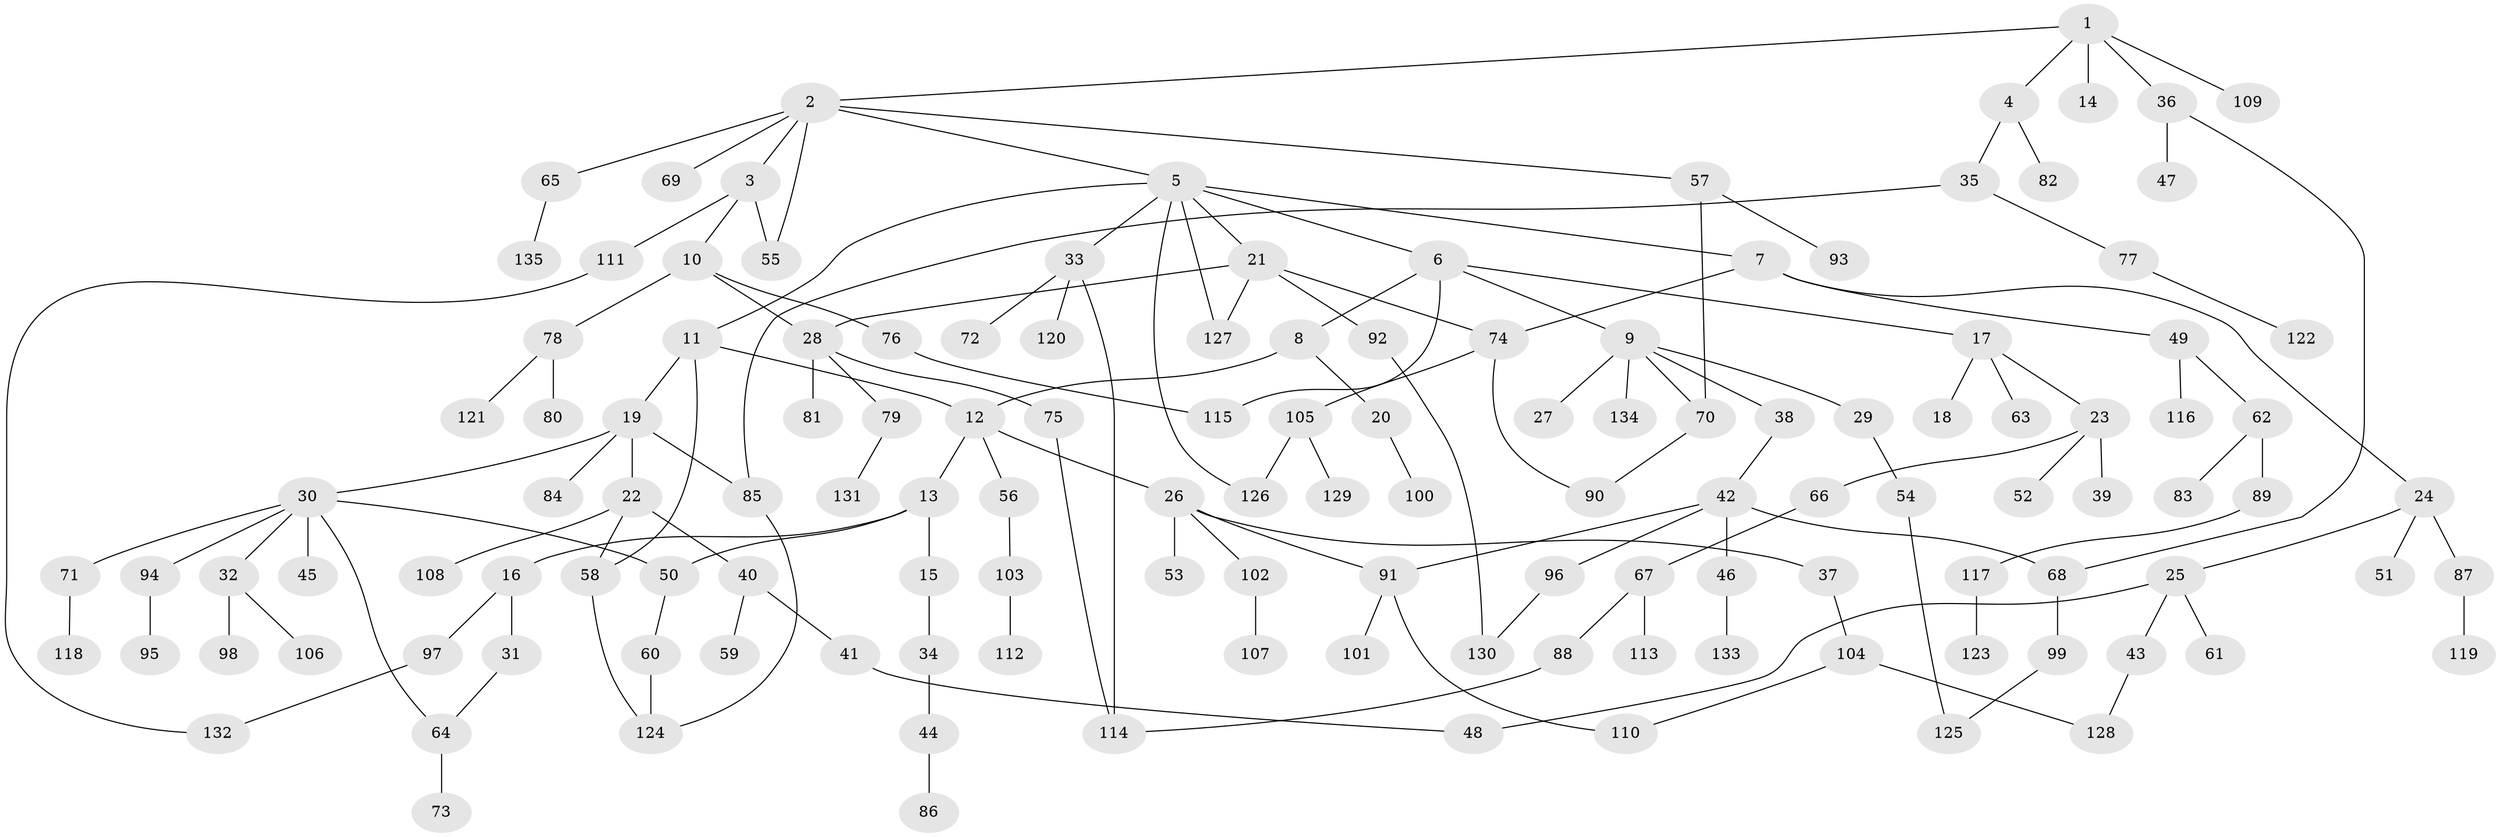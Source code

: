 // coarse degree distribution, {4: 0.11764705882352941, 5: 0.058823529411764705, 3: 0.19117647058823528, 2: 0.3088235294117647, 8: 0.014705882352941176, 7: 0.014705882352941176, 1: 0.2647058823529412, 6: 0.029411764705882353}
// Generated by graph-tools (version 1.1) at 2025/49/03/04/25 22:49:12]
// undirected, 135 vertices, 159 edges
graph export_dot {
  node [color=gray90,style=filled];
  1;
  2;
  3;
  4;
  5;
  6;
  7;
  8;
  9;
  10;
  11;
  12;
  13;
  14;
  15;
  16;
  17;
  18;
  19;
  20;
  21;
  22;
  23;
  24;
  25;
  26;
  27;
  28;
  29;
  30;
  31;
  32;
  33;
  34;
  35;
  36;
  37;
  38;
  39;
  40;
  41;
  42;
  43;
  44;
  45;
  46;
  47;
  48;
  49;
  50;
  51;
  52;
  53;
  54;
  55;
  56;
  57;
  58;
  59;
  60;
  61;
  62;
  63;
  64;
  65;
  66;
  67;
  68;
  69;
  70;
  71;
  72;
  73;
  74;
  75;
  76;
  77;
  78;
  79;
  80;
  81;
  82;
  83;
  84;
  85;
  86;
  87;
  88;
  89;
  90;
  91;
  92;
  93;
  94;
  95;
  96;
  97;
  98;
  99;
  100;
  101;
  102;
  103;
  104;
  105;
  106;
  107;
  108;
  109;
  110;
  111;
  112;
  113;
  114;
  115;
  116;
  117;
  118;
  119;
  120;
  121;
  122;
  123;
  124;
  125;
  126;
  127;
  128;
  129;
  130;
  131;
  132;
  133;
  134;
  135;
  1 -- 2;
  1 -- 4;
  1 -- 14;
  1 -- 36;
  1 -- 109;
  2 -- 3;
  2 -- 5;
  2 -- 55;
  2 -- 57;
  2 -- 65;
  2 -- 69;
  3 -- 10;
  3 -- 111;
  3 -- 55;
  4 -- 35;
  4 -- 82;
  5 -- 6;
  5 -- 7;
  5 -- 11;
  5 -- 21;
  5 -- 33;
  5 -- 126;
  5 -- 127;
  6 -- 8;
  6 -- 9;
  6 -- 17;
  6 -- 115;
  7 -- 24;
  7 -- 49;
  7 -- 74;
  8 -- 20;
  8 -- 12;
  9 -- 27;
  9 -- 29;
  9 -- 38;
  9 -- 134;
  9 -- 70;
  10 -- 28;
  10 -- 76;
  10 -- 78;
  11 -- 12;
  11 -- 19;
  11 -- 58;
  12 -- 13;
  12 -- 26;
  12 -- 56;
  13 -- 15;
  13 -- 16;
  13 -- 50;
  15 -- 34;
  16 -- 31;
  16 -- 97;
  17 -- 18;
  17 -- 23;
  17 -- 63;
  19 -- 22;
  19 -- 30;
  19 -- 84;
  19 -- 85;
  20 -- 100;
  21 -- 74;
  21 -- 92;
  21 -- 28;
  21 -- 127;
  22 -- 40;
  22 -- 58;
  22 -- 108;
  23 -- 39;
  23 -- 52;
  23 -- 66;
  24 -- 25;
  24 -- 51;
  24 -- 87;
  25 -- 43;
  25 -- 48;
  25 -- 61;
  26 -- 37;
  26 -- 53;
  26 -- 91;
  26 -- 102;
  28 -- 75;
  28 -- 79;
  28 -- 81;
  29 -- 54;
  30 -- 32;
  30 -- 45;
  30 -- 64;
  30 -- 71;
  30 -- 94;
  30 -- 50;
  31 -- 64;
  32 -- 98;
  32 -- 106;
  33 -- 72;
  33 -- 120;
  33 -- 114;
  34 -- 44;
  35 -- 77;
  35 -- 85;
  36 -- 47;
  36 -- 68;
  37 -- 104;
  38 -- 42;
  40 -- 41;
  40 -- 59;
  41 -- 48;
  42 -- 46;
  42 -- 96;
  42 -- 91;
  42 -- 68;
  43 -- 128;
  44 -- 86;
  46 -- 133;
  49 -- 62;
  49 -- 116;
  50 -- 60;
  54 -- 125;
  56 -- 103;
  57 -- 70;
  57 -- 93;
  58 -- 124;
  60 -- 124;
  62 -- 83;
  62 -- 89;
  64 -- 73;
  65 -- 135;
  66 -- 67;
  67 -- 88;
  67 -- 113;
  68 -- 99;
  70 -- 90;
  71 -- 118;
  74 -- 105;
  74 -- 90;
  75 -- 114;
  76 -- 115;
  77 -- 122;
  78 -- 80;
  78 -- 121;
  79 -- 131;
  85 -- 124;
  87 -- 119;
  88 -- 114;
  89 -- 117;
  91 -- 101;
  91 -- 110;
  92 -- 130;
  94 -- 95;
  96 -- 130;
  97 -- 132;
  99 -- 125;
  102 -- 107;
  103 -- 112;
  104 -- 110;
  104 -- 128;
  105 -- 129;
  105 -- 126;
  111 -- 132;
  117 -- 123;
}
